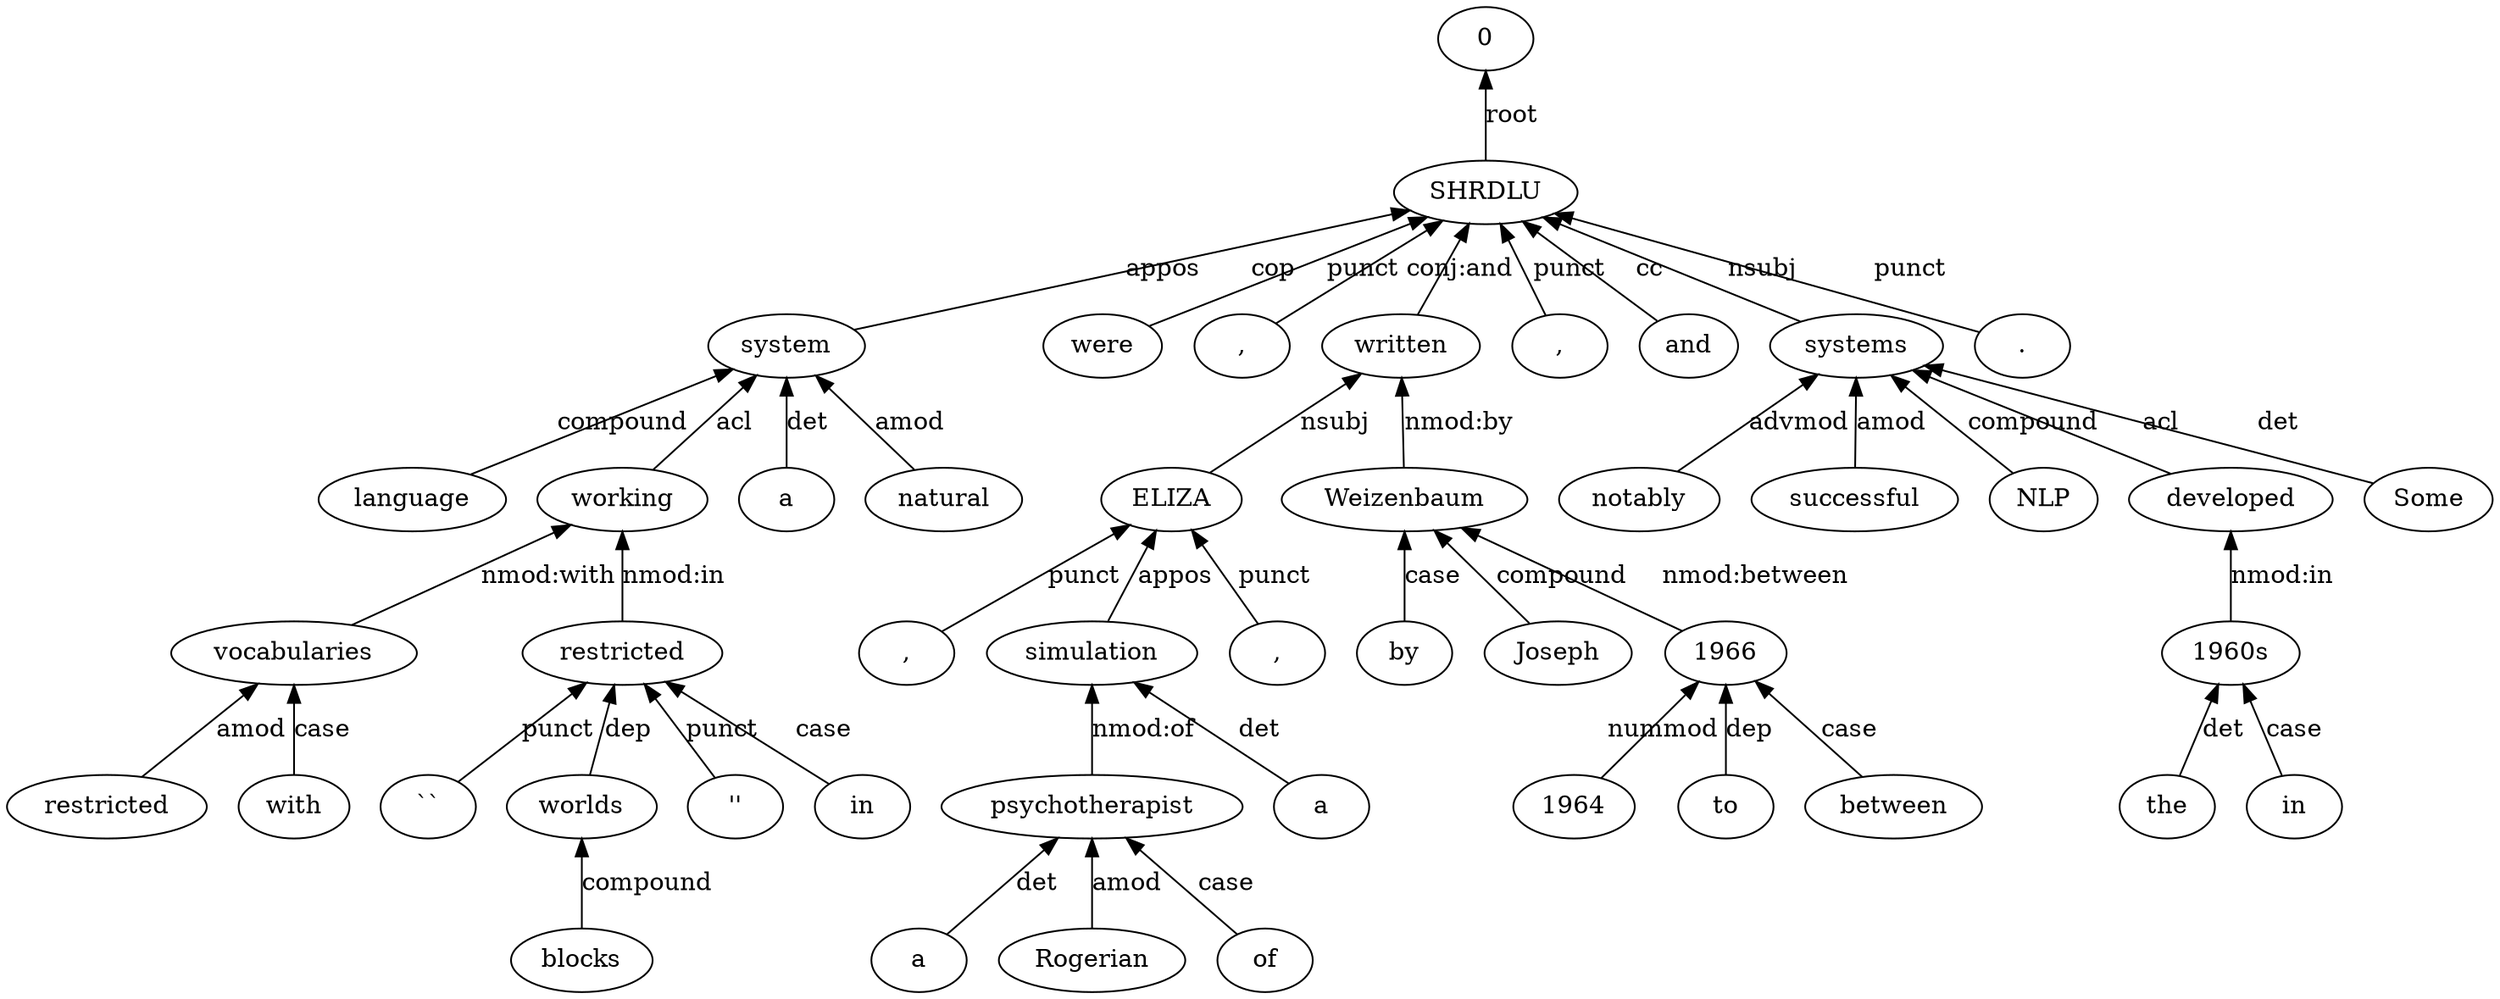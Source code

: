 digraph G {
fontsize="9.5";
layout=dot;
margin=0;
rankdir=BT;
splines=false;
1 [label="Some"];
2 [label="notably"];
3 [label="successful"];
4 [label="NLP"];
5 [label="systems"];
6 [label="developed"];
7 [label="in"];
8 [label="the"];
9 [label="1960s"];
10 [label="were"];
11 [label="SHRDLU"];
12 [label=","];
13 [label="a"];
14 [label="natural"];
15 [label="language"];
16 [label="system"];
17 [label="working"];
18 [label="in"];
19 [label="restricted"];
20 [label="``"];
21 [label="blocks"];
22 [label="worlds"];
23 [label="''"];
24 [label="with"];
25 [label="restricted"];
26 [label="vocabularies"];
27 [label=","];
28 [label="and"];
29 [label="ELIZA"];
30 [label=","];
31 [label="a"];
32 [label="simulation"];
33 [label="of"];
34 [label="a"];
35 [label="Rogerian"];
36 [label="psychotherapist"];
37 [label=","];
38 [label="written"];
39 [label="by"];
40 [label="Joseph"];
41 [label="Weizenbaum"];
42 [label="between"];
43 [label="1964"];
44 [label="to"];
45 [label="1966"];
46 [label="."];
11 -> 0  [label="root"];
1 -> 5  [label="det"];
2 -> 5  [label="advmod"];
3 -> 5  [label="amod"];
4 -> 5  [label="compound"];
5 -> 11  [label="nsubj"];
6 -> 5  [label="acl"];
7 -> 9  [label="case"];
8 -> 9  [label="det"];
9 -> 6  [label="nmod:in"];
10 -> 11  [label="cop"];
12 -> 11  [label="punct"];
13 -> 16  [label="det"];
14 -> 16  [label="amod"];
15 -> 16  [label="compound"];
16 -> 11  [label="appos"];
17 -> 16  [label="acl"];
18 -> 19  [label="case"];
19 -> 17  [label="nmod:in"];
20 -> 19  [label="punct"];
21 -> 22  [label="compound"];
22 -> 19  [label="dep"];
23 -> 19  [label="punct"];
24 -> 26  [label="case"];
25 -> 26  [label="amod"];
26 -> 17  [label="nmod:with"];
27 -> 11  [label="punct"];
28 -> 11  [label="cc"];
29 -> 38  [label="nsubj"];
30 -> 29  [label="punct"];
31 -> 32  [label="det"];
32 -> 29  [label="appos"];
33 -> 36  [label="case"];
34 -> 36  [label="det"];
35 -> 36  [label="amod"];
36 -> 32  [label="nmod:of"];
37 -> 29  [label="punct"];
38 -> 11  [label="conj:and"];
39 -> 41  [label="case"];
40 -> 41  [label="compound"];
41 -> 38  [label="nmod:by"];
42 -> 45  [label="case"];
43 -> 45  [label="nummod"];
44 -> 45  [label="dep"];
45 -> 41  [label="nmod:between"];
46 -> 11  [label="punct"];
}
